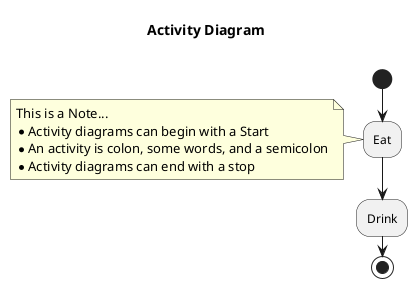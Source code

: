@startuml Activity

title Activity Diagram \n

start

:Eat;

note left
    This is a Note...
    * Activity diagrams can begin with a Start
    * An activity is colon, some words, and a semicolon
    * Activity diagrams can end with a stop
end note

:Drink;

stop

@enduml